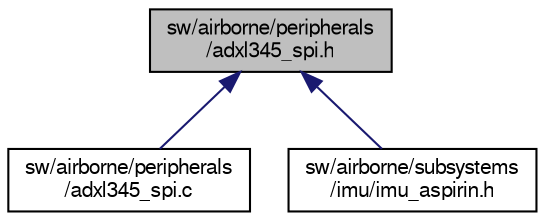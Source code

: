 digraph "sw/airborne/peripherals/adxl345_spi.h"
{
  edge [fontname="FreeSans",fontsize="10",labelfontname="FreeSans",labelfontsize="10"];
  node [fontname="FreeSans",fontsize="10",shape=record];
  Node1 [label="sw/airborne/peripherals\l/adxl345_spi.h",height=0.2,width=0.4,color="black", fillcolor="grey75", style="filled", fontcolor="black"];
  Node1 -> Node2 [dir="back",color="midnightblue",fontsize="10",style="solid",fontname="FreeSans"];
  Node2 [label="sw/airborne/peripherals\l/adxl345_spi.c",height=0.2,width=0.4,color="black", fillcolor="white", style="filled",URL="$adxl345__spi_8c.html",tooltip="Driver for the accelerometer ADXL345 from Analog Devices using SPI. "];
  Node1 -> Node3 [dir="back",color="midnightblue",fontsize="10",style="solid",fontname="FreeSans"];
  Node3 [label="sw/airborne/subsystems\l/imu/imu_aspirin.h",height=0.2,width=0.4,color="black", fillcolor="white", style="filled",URL="$imu__aspirin_8h.html",tooltip="Interface for the Aspirin v1.x IMU using SPI for the accelerometer. "];
}
